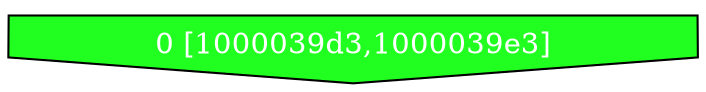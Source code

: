 diGraph du{
	du_0  [style=filled fillcolor="#20FF20" fontcolor="#ffffff" shape=invhouse label="0 [1000039d3,1000039e3]"]


}